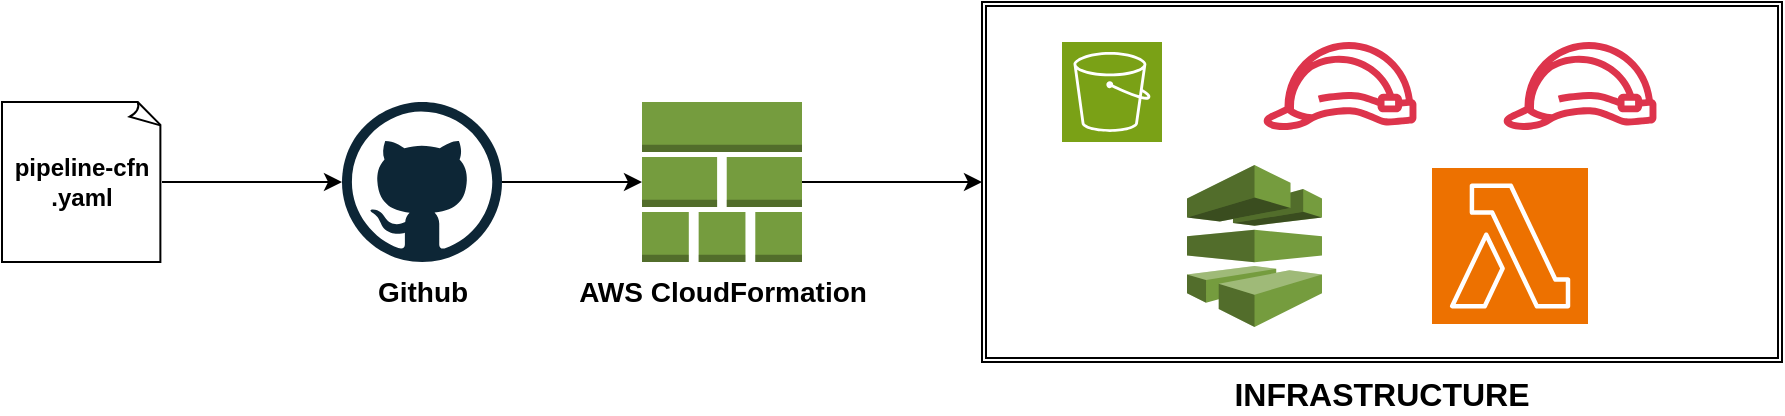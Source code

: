 <mxfile version="24.2.2" type="device">
  <diagram name="Page-1" id="gfBPRSnI_GUrFYi8_Cs0">
    <mxGraphModel dx="1562" dy="810" grid="1" gridSize="10" guides="1" tooltips="1" connect="1" arrows="1" fold="1" page="1" pageScale="1" pageWidth="850" pageHeight="1100" math="0" shadow="0">
      <root>
        <mxCell id="0" />
        <mxCell id="1" parent="0" />
        <mxCell id="i_BdbYn4SVfui-p-9MxM-5" style="edgeStyle=orthogonalEdgeStyle;rounded=0;orthogonalLoop=1;jettySize=auto;html=1;" edge="1" parent="1" source="i_BdbYn4SVfui-p-9MxM-1" target="i_BdbYn4SVfui-p-9MxM-4">
          <mxGeometry relative="1" as="geometry" />
        </mxCell>
        <mxCell id="i_BdbYn4SVfui-p-9MxM-1" value="&lt;b&gt;pipeline-cfn&lt;/b&gt;&lt;div&gt;&lt;b&gt;.yaml&lt;/b&gt;&lt;/div&gt;" style="whiteSpace=wrap;html=1;shape=mxgraph.basic.document" vertex="1" parent="1">
          <mxGeometry x="60" y="110" width="80" height="80" as="geometry" />
        </mxCell>
        <mxCell id="i_BdbYn4SVfui-p-9MxM-16" style="edgeStyle=orthogonalEdgeStyle;rounded=0;orthogonalLoop=1;jettySize=auto;html=1;entryX=0;entryY=0.5;entryDx=0;entryDy=0;" edge="1" parent="1" source="i_BdbYn4SVfui-p-9MxM-2" target="i_BdbYn4SVfui-p-9MxM-7">
          <mxGeometry relative="1" as="geometry" />
        </mxCell>
        <mxCell id="i_BdbYn4SVfui-p-9MxM-2" value="&lt;font style=&quot;font-size: 14px;&quot;&gt;&lt;b&gt;AWS CloudFormation&lt;/b&gt;&lt;/font&gt;" style="outlineConnect=0;dashed=0;verticalLabelPosition=bottom;verticalAlign=top;align=center;html=1;shape=mxgraph.aws3.stack_aws_cloudformation;fillColor=#759C3E;gradientColor=none;" vertex="1" parent="1">
          <mxGeometry x="380" y="110" width="80" height="80" as="geometry" />
        </mxCell>
        <mxCell id="i_BdbYn4SVfui-p-9MxM-4" value="&lt;font style=&quot;font-size: 14px;&quot;&gt;&lt;b&gt;Github&lt;/b&gt;&lt;/font&gt;" style="dashed=0;outlineConnect=0;html=1;align=center;labelPosition=center;verticalLabelPosition=bottom;verticalAlign=top;shape=mxgraph.weblogos.github" vertex="1" parent="1">
          <mxGeometry x="230" y="110" width="80" height="80" as="geometry" />
        </mxCell>
        <mxCell id="i_BdbYn4SVfui-p-9MxM-7" value="&lt;font size=&quot;1&quot; style=&quot;&quot;&gt;&lt;b style=&quot;font-size: 16px;&quot;&gt;INFRASTRUCTURE&lt;/b&gt;&lt;/font&gt;" style="shape=ext;double=1;rounded=0;whiteSpace=wrap;html=1;labelPosition=center;verticalLabelPosition=bottom;align=center;verticalAlign=top;" vertex="1" parent="1">
          <mxGeometry x="550" y="60" width="400" height="180" as="geometry" />
        </mxCell>
        <mxCell id="i_BdbYn4SVfui-p-9MxM-8" value="" style="sketch=0;points=[[0,0,0],[0.25,0,0],[0.5,0,0],[0.75,0,0],[1,0,0],[0,1,0],[0.25,1,0],[0.5,1,0],[0.75,1,0],[1,1,0],[0,0.25,0],[0,0.5,0],[0,0.75,0],[1,0.25,0],[1,0.5,0],[1,0.75,0]];outlineConnect=0;fontColor=#232F3E;fillColor=#7AA116;strokeColor=#ffffff;dashed=0;verticalLabelPosition=bottom;verticalAlign=top;align=center;html=1;fontSize=12;fontStyle=0;aspect=fixed;shape=mxgraph.aws4.resourceIcon;resIcon=mxgraph.aws4.s3;rotation=0;" vertex="1" parent="1">
          <mxGeometry x="590" y="80" width="50" height="50" as="geometry" />
        </mxCell>
        <mxCell id="i_BdbYn4SVfui-p-9MxM-10" value="" style="outlineConnect=0;dashed=0;verticalLabelPosition=bottom;verticalAlign=top;align=center;html=1;shape=mxgraph.aws3.codepipeline;fillColor=#759C3E;gradientColor=none;rotation=0;" vertex="1" parent="1">
          <mxGeometry x="652.5" y="141.5" width="67.5" height="81" as="geometry" />
        </mxCell>
        <mxCell id="i_BdbYn4SVfui-p-9MxM-11" value="" style="sketch=0;outlineConnect=0;fontColor=#232F3E;gradientColor=none;fillColor=#DD344C;strokeColor=none;dashed=0;verticalLabelPosition=bottom;verticalAlign=top;align=center;html=1;fontSize=12;fontStyle=0;aspect=fixed;pointerEvents=1;shape=mxgraph.aws4.role;" vertex="1" parent="1">
          <mxGeometry x="690" y="80" width="78" height="44" as="geometry" />
        </mxCell>
        <mxCell id="i_BdbYn4SVfui-p-9MxM-12" value="" style="sketch=0;outlineConnect=0;fontColor=#232F3E;gradientColor=none;fillColor=#DD344C;strokeColor=none;dashed=0;verticalLabelPosition=bottom;verticalAlign=top;align=center;html=1;fontSize=12;fontStyle=0;aspect=fixed;pointerEvents=1;shape=mxgraph.aws4.role;" vertex="1" parent="1">
          <mxGeometry x="810" y="80" width="78" height="44" as="geometry" />
        </mxCell>
        <mxCell id="i_BdbYn4SVfui-p-9MxM-13" value="" style="sketch=0;points=[[0,0,0],[0.25,0,0],[0.5,0,0],[0.75,0,0],[1,0,0],[0,1,0],[0.25,1,0],[0.5,1,0],[0.75,1,0],[1,1,0],[0,0.25,0],[0,0.5,0],[0,0.75,0],[1,0.25,0],[1,0.5,0],[1,0.75,0]];outlineConnect=0;fontColor=#232F3E;fillColor=#ED7100;strokeColor=#ffffff;dashed=0;verticalLabelPosition=bottom;verticalAlign=top;align=center;html=1;fontSize=12;fontStyle=0;aspect=fixed;shape=mxgraph.aws4.resourceIcon;resIcon=mxgraph.aws4.lambda;" vertex="1" parent="1">
          <mxGeometry x="775" y="143" width="78" height="78" as="geometry" />
        </mxCell>
        <mxCell id="i_BdbYn4SVfui-p-9MxM-15" style="edgeStyle=orthogonalEdgeStyle;rounded=0;orthogonalLoop=1;jettySize=auto;html=1;entryX=0;entryY=0.5;entryDx=0;entryDy=0;entryPerimeter=0;" edge="1" parent="1" source="i_BdbYn4SVfui-p-9MxM-4" target="i_BdbYn4SVfui-p-9MxM-2">
          <mxGeometry relative="1" as="geometry" />
        </mxCell>
      </root>
    </mxGraphModel>
  </diagram>
</mxfile>
